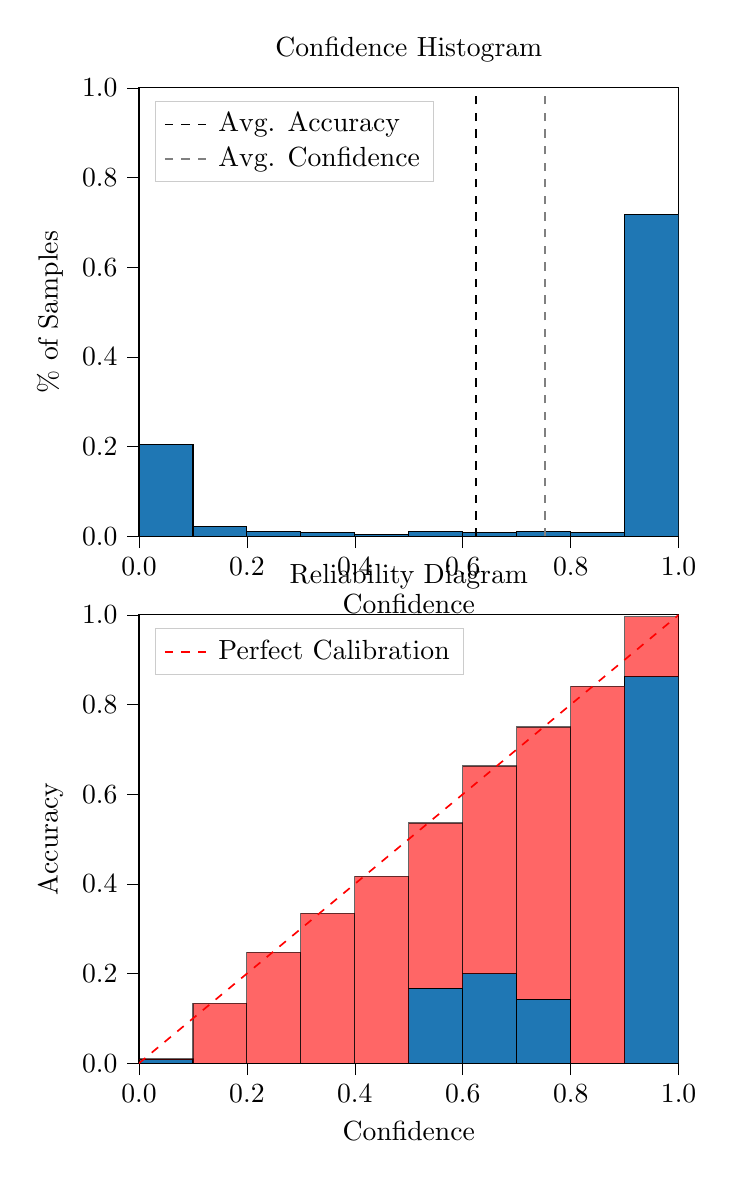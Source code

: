 % This file was created by tikzplotlib v0.9.8.
\begin{tikzpicture}

\definecolor{color0}{rgb}{0.122,0.467,0.706}

\begin{groupplot}[group style={group size=1 by 2}]
\nextgroupplot[
legend cell align={left},
legend style={
  fill opacity=0.8,
  draw opacity=1,
  text opacity=1,
  at={(0.03,0.97)},
  anchor=north west,
  draw=white!80!black
},
tick align=outside,
tick pos=left,
title={Confidence Histogram},
x grid style={white!69.02!black},
xlabel={Confidence},
xmin=0, xmax=1,
xtick style={color=black},
xtick={0,0.2,0.4,0.6,0.8,1},
xticklabels={0.0,0.2,0.4,0.6,0.8,1.0},
y grid style={white!69.02!black},
ylabel={\% of Samples},
ymin=0, ymax=1,
ytick style={color=black},
ytick={0,0.2,0.4,0.6,0.8,1},
yticklabels={0.0,0.2,0.4,0.6,0.8,1.0}
]
\draw[draw=black,fill=color0] (axis cs:-6.939e-18,0) rectangle (axis cs:0.1,0.204);
\draw[draw=black,fill=color0] (axis cs:0.1,0) rectangle (axis cs:0.2,0.021);
\draw[draw=black,fill=color0] (axis cs:0.2,0) rectangle (axis cs:0.3,0.01);
\draw[draw=black,fill=color0] (axis cs:0.3,0) rectangle (axis cs:0.4,0.008);
\draw[draw=black,fill=color0] (axis cs:0.4,0) rectangle (axis cs:0.5,0.003);
\draw[draw=black,fill=color0] (axis cs:0.5,0) rectangle (axis cs:0.6,0.01);
\draw[draw=black,fill=color0] (axis cs:0.6,0) rectangle (axis cs:0.7,0.008);
\draw[draw=black,fill=color0] (axis cs:0.7,0) rectangle (axis cs:0.8,0.011);
\draw[draw=black,fill=color0] (axis cs:0.8,0) rectangle (axis cs:0.9,0.008);
\draw[draw=black,fill=color0] (axis cs:0.9,0) rectangle (axis cs:1,0.718);
\addplot [semithick, black, dashed]
table {%
0.625 0
0.625 1
};
\addlegendentry{Avg. Accuracy}
\addplot [semithick, white!50.196!black, dashed]
table {%
0.752 0
0.752 1
};
\addlegendentry{Avg. Confidence}

\nextgroupplot[
legend cell align={left},
legend style={
  fill opacity=0.8,
  draw opacity=1,
  text opacity=1,
  at={(0.03,0.97)},
  anchor=north west,
  draw=white!80!black
},
tick align=outside,
tick pos=left,
title={Reliability Diagram},
x grid style={white!69.02!black},
xlabel={Confidence},
xmin=0, xmax=1,
xtick style={color=black},
xtick={0,0.2,0.4,0.6,0.8,1},
xticklabels={0.0,0.2,0.4,0.6,0.8,1.0},
y grid style={white!69.02!black},
ylabel={Accuracy},
ymin=0, ymax=1,
ytick style={color=black},
ytick={0,0.2,0.4,0.6,0.8,1},
yticklabels={0.0,0.2,0.4,0.6,0.8,1.0}
]
\draw[draw=black,fill=color0] (axis cs:-6.939e-18,0) rectangle (axis cs:0.1,0.008);
\draw[draw=black,fill=color0] (axis cs:0.1,0) rectangle (axis cs:0.2,0);
\draw[draw=black,fill=color0] (axis cs:0.2,0) rectangle (axis cs:0.3,0);
\draw[draw=black,fill=color0] (axis cs:0.3,0) rectangle (axis cs:0.4,0);
\draw[draw=black,fill=color0] (axis cs:0.4,0) rectangle (axis cs:0.5,0);
\draw[draw=black,fill=color0] (axis cs:0.5,0) rectangle (axis cs:0.6,0.167);
\draw[draw=black,fill=color0] (axis cs:0.6,0) rectangle (axis cs:0.7,0.2);
\draw[draw=black,fill=color0] (axis cs:0.7,0) rectangle (axis cs:0.8,0.143);
\draw[draw=black,fill=color0] (axis cs:0.8,0) rectangle (axis cs:0.9,0);
\draw[draw=black,fill=color0] (axis cs:0.9,0) rectangle (axis cs:1,0.862);
\draw[draw=black,fill=red,opacity=0.6] (axis cs:-6.939e-18,0.008) rectangle (axis cs:0.1,0.01);
\draw[draw=black,fill=red,opacity=0.6] (axis cs:0.1,0) rectangle (axis cs:0.2,0.134);
\draw[draw=black,fill=red,opacity=0.6] (axis cs:0.2,0) rectangle (axis cs:0.3,0.248);
\draw[draw=black,fill=red,opacity=0.6] (axis cs:0.3,0) rectangle (axis cs:0.4,0.335);
\draw[draw=black,fill=red,opacity=0.6] (axis cs:0.4,0) rectangle (axis cs:0.5,0.417);
\draw[draw=black,fill=red,opacity=0.6] (axis cs:0.5,0.167) rectangle (axis cs:0.6,0.536);
\draw[draw=black,fill=red,opacity=0.6] (axis cs:0.6,0.2) rectangle (axis cs:0.7,0.663);
\draw[draw=black,fill=red,opacity=0.6] (axis cs:0.7,0.143) rectangle (axis cs:0.8,0.75);
\draw[draw=black,fill=red,opacity=0.6] (axis cs:0.8,0) rectangle (axis cs:0.9,0.841);
\draw[draw=black,fill=red,opacity=0.6] (axis cs:0.9,0.862) rectangle (axis cs:1,0.996);
\addplot [semithick, red, dashed]
table {%
0 0
1 1
};
\addlegendentry{Perfect Calibration}
\end{groupplot}

\end{tikzpicture}
